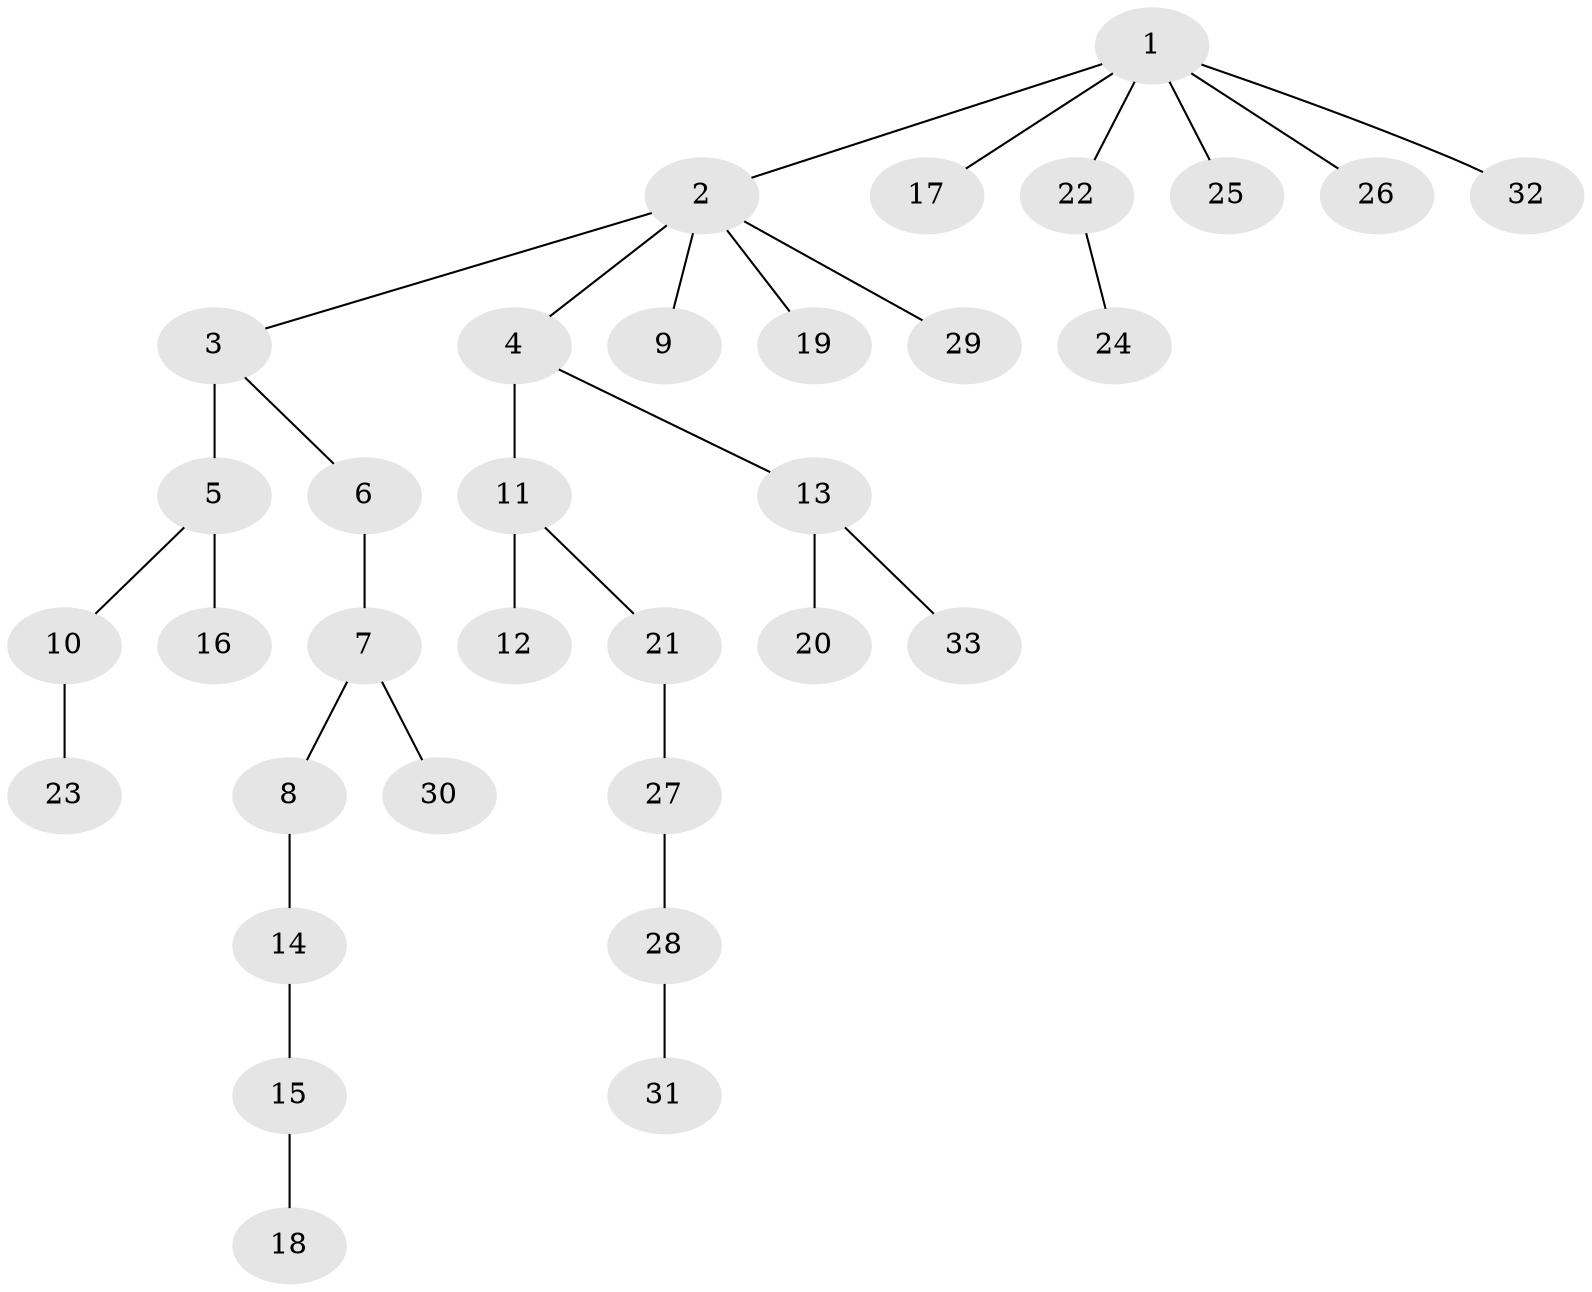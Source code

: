// original degree distribution, {4: 0.02564102564102564, 3: 0.21794871794871795, 8: 0.01282051282051282, 6: 0.01282051282051282, 5: 0.02564102564102564, 2: 0.20512820512820512, 1: 0.5}
// Generated by graph-tools (version 1.1) at 2025/51/03/04/25 22:51:55]
// undirected, 33 vertices, 32 edges
graph export_dot {
  node [color=gray90,style=filled];
  1;
  2;
  3;
  4;
  5;
  6;
  7;
  8;
  9;
  10;
  11;
  12;
  13;
  14;
  15;
  16;
  17;
  18;
  19;
  20;
  21;
  22;
  23;
  24;
  25;
  26;
  27;
  28;
  29;
  30;
  31;
  32;
  33;
  1 -- 2 [weight=1.0];
  1 -- 17 [weight=1.0];
  1 -- 22 [weight=1.0];
  1 -- 25 [weight=1.0];
  1 -- 26 [weight=1.0];
  1 -- 32 [weight=1.0];
  2 -- 3 [weight=1.0];
  2 -- 4 [weight=1.0];
  2 -- 9 [weight=1.0];
  2 -- 19 [weight=1.0];
  2 -- 29 [weight=1.0];
  3 -- 5 [weight=3.0];
  3 -- 6 [weight=1.0];
  4 -- 11 [weight=1.0];
  4 -- 13 [weight=1.0];
  5 -- 10 [weight=1.0];
  5 -- 16 [weight=1.0];
  6 -- 7 [weight=1.0];
  7 -- 8 [weight=1.0];
  7 -- 30 [weight=1.0];
  8 -- 14 [weight=1.0];
  10 -- 23 [weight=2.0];
  11 -- 12 [weight=2.0];
  11 -- 21 [weight=1.0];
  13 -- 20 [weight=1.0];
  13 -- 33 [weight=1.0];
  14 -- 15 [weight=1.0];
  15 -- 18 [weight=2.0];
  21 -- 27 [weight=1.0];
  22 -- 24 [weight=1.0];
  27 -- 28 [weight=1.0];
  28 -- 31 [weight=1.0];
}
